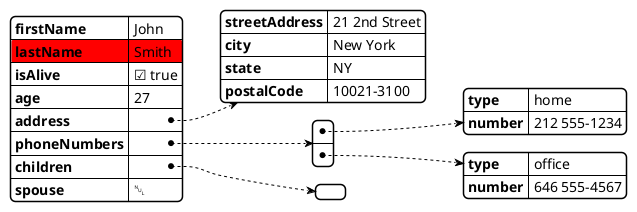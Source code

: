 {
  "sha1": "o4w56uujo50te94mdzcki2uzf5elx76",
  "insertion": {
    "when": "2024-06-04T17:28:39.379Z",
    "user": "plantuml@gmail.com"
  }
}
@startjson
<style>
element {
  BackgroundColor: white;
  LineColor: black;
  header {
    FontStyle: bold;
  }
  highlight {
  	BackgroundColor: red;
  }
}
</style>
#highlight "lastName"
{
  "firstName": "John",
  "lastName": "Smith",
  "isAlive": true,
  "age": 27,
  "address": {
    "streetAddress": "21 2nd Street",
    "city": "New York",
    "state": "NY",
    "postalCode": "10021-3100"
  },
  "phoneNumbers": [
    {
      "type": "home",
      "number": "212 555-1234"
    },
    {
      "type": "office",
      "number": "646 555-4567"
    }
  ],
  "children": [],
  "spouse": null
}
@endjson
